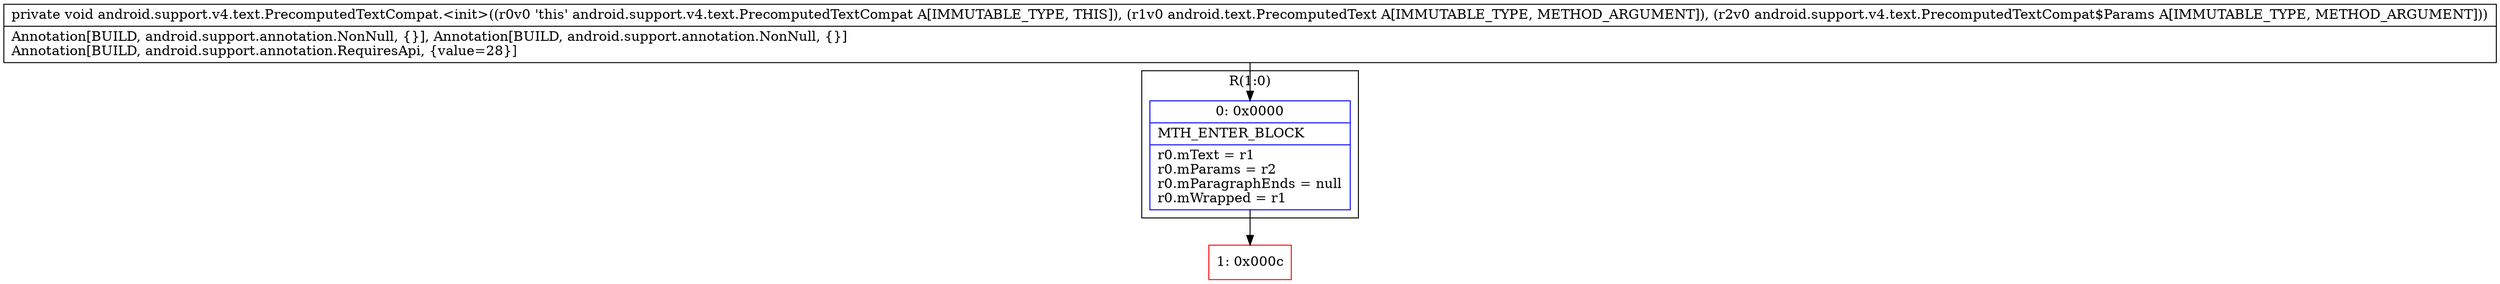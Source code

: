 digraph "CFG forandroid.support.v4.text.PrecomputedTextCompat.\<init\>(Landroid\/text\/PrecomputedText;Landroid\/support\/v4\/text\/PrecomputedTextCompat$Params;)V" {
subgraph cluster_Region_686513720 {
label = "R(1:0)";
node [shape=record,color=blue];
Node_0 [shape=record,label="{0\:\ 0x0000|MTH_ENTER_BLOCK\l|r0.mText = r1\lr0.mParams = r2\lr0.mParagraphEnds = null\lr0.mWrapped = r1\l}"];
}
Node_1 [shape=record,color=red,label="{1\:\ 0x000c}"];
MethodNode[shape=record,label="{private void android.support.v4.text.PrecomputedTextCompat.\<init\>((r0v0 'this' android.support.v4.text.PrecomputedTextCompat A[IMMUTABLE_TYPE, THIS]), (r1v0 android.text.PrecomputedText A[IMMUTABLE_TYPE, METHOD_ARGUMENT]), (r2v0 android.support.v4.text.PrecomputedTextCompat$Params A[IMMUTABLE_TYPE, METHOD_ARGUMENT]))  | Annotation[BUILD, android.support.annotation.NonNull, \{\}], Annotation[BUILD, android.support.annotation.NonNull, \{\}]\lAnnotation[BUILD, android.support.annotation.RequiresApi, \{value=28\}]\l}"];
MethodNode -> Node_0;
Node_0 -> Node_1;
}

